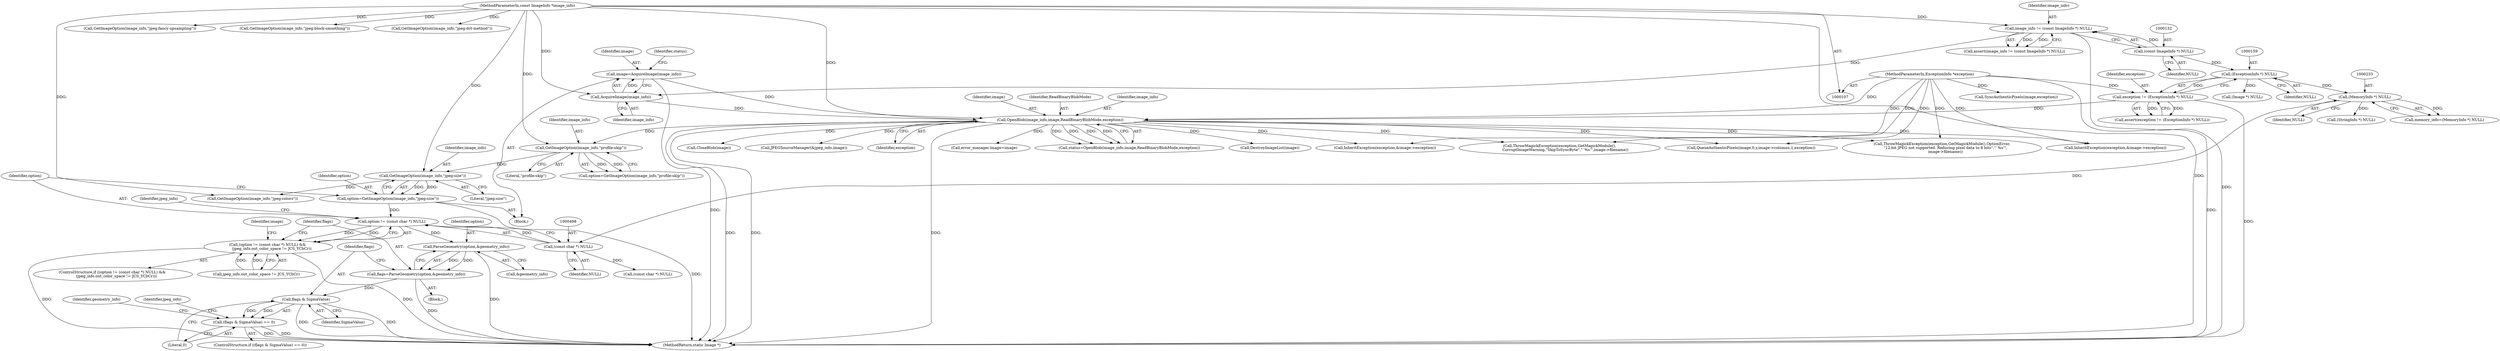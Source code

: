 digraph "0_ImageMagick_f6e9d0d9955e85bdd7540b251cd50d598dacc5e6_29@pointer" {
"1000495" [label="(Call,option != (const char *) NULL)"];
"1000488" [label="(Call,option=GetImageOption(image_info,\"jpeg:size\"))"];
"1000490" [label="(Call,GetImageOption(image_info,\"jpeg:size\"))"];
"1000320" [label="(Call,GetImageOption(image_info,\"profile:skip\"))"];
"1000179" [label="(Call,OpenBlob(image_info,image,ReadBinaryBlobMode,exception))"];
"1000175" [label="(Call,AcquireImage(image_info))"];
"1000129" [label="(Call,image_info != (const ImageInfo *) NULL)"];
"1000108" [label="(MethodParameterIn,const ImageInfo *image_info)"];
"1000131" [label="(Call,(const ImageInfo *) NULL)"];
"1000173" [label="(Call,image=AcquireImage(image_info))"];
"1000156" [label="(Call,exception != (ExceptionInfo *) NULL)"];
"1000109" [label="(MethodParameterIn,ExceptionInfo *exception)"];
"1000158" [label="(Call,(ExceptionInfo *) NULL)"];
"1000497" [label="(Call,(const char *) NULL)"];
"1000232" [label="(Call,(MemoryInfo *) NULL)"];
"1000494" [label="(Call,(option != (const char *) NULL) && \n      (jpeg_info.out_color_space != JCS_YCbCr))"];
"1000511" [label="(Call,ParseGeometry(option,&geometry_info))"];
"1000509" [label="(Call,flags=ParseGeometry(option,&geometry_info))"];
"1000517" [label="(Call,flags & SigmaValue)"];
"1000516" [label="(Call,(flags & SigmaValue) == 0)"];
"1000128" [label="(Call,assert(image_info != (const ImageInfo *) NULL))"];
"1000269" [label="(Call,CloseBlob(image))"];
"1000678" [label="(Call,(const char *) NULL)"];
"1000309" [label="(Call,JPEGSourceManager(&jpeg_info,image))"];
"1000234" [label="(Identifier,NULL)"];
"1000512" [label="(Identifier,option)"];
"1000650" [label="(Call,ThrowMagickException(exception,GetMagickModule(),OptionError,\n      \"12-bit JPEG not supported. Reducing pixel data to 8 bits\",\"`%s'\",\n      image->filename))"];
"1000110" [label="(Block,)"];
"1000321" [label="(Identifier,image_info)"];
"1000175" [label="(Call,AcquireImage(image_info))"];
"1000523" [label="(Identifier,geometry_info)"];
"1000182" [label="(Identifier,ReadBinaryBlobMode)"];
"1000318" [label="(Call,option=GetImageOption(image_info,\"profile:skip\"))"];
"1000176" [label="(Identifier,image_info)"];
"1000499" [label="(Identifier,NULL)"];
"1000489" [label="(Identifier,option)"];
"1000109" [label="(MethodParameterIn,ExceptionInfo *exception)"];
"1000256" [label="(Call,(StringInfo *) NULL)"];
"1000155" [label="(Call,assert(exception != (ExceptionInfo *) NULL))"];
"1000496" [label="(Identifier,option)"];
"1000516" [label="(Call,(flags & SigmaValue) == 0)"];
"1000320" [label="(Call,GetImageOption(image_info,\"profile:skip\"))"];
"1000179" [label="(Call,OpenBlob(image_info,image,ReadBinaryBlobMode,exception))"];
"1000515" [label="(ControlStructure,if ((flags & SigmaValue) == 0))"];
"1000491" [label="(Identifier,image_info)"];
"1000322" [label="(Literal,\"profile:skip\")"];
"1000520" [label="(Literal,0)"];
"1000174" [label="(Identifier,image)"];
"1000518" [label="(Identifier,flags)"];
"1000108" [label="(MethodParameterIn,const ImageInfo *image_info)"];
"1000509" [label="(Call,flags=ParseGeometry(option,&geometry_info))"];
"1000493" [label="(ControlStructure,if ((option != (const char *) NULL) && \n      (jpeg_info.out_color_space != JCS_YCbCr)))"];
"1000497" [label="(Call,(const char *) NULL)"];
"1000510" [label="(Identifier,flags)"];
"1000517" [label="(Call,flags & SigmaValue)"];
"1000235" [label="(Call,error_manager.image=image)"];
"1000178" [label="(Identifier,status)"];
"1001746" [label="(Call,SyncAuthenticPixels(image,exception))"];
"1000180" [label="(Identifier,image_info)"];
"1000181" [label="(Identifier,image)"];
"1000806" [label="(Call,GetImageOption(image_info,\"jpeg:fancy-upsampling\"))"];
"1000697" [label="(Call,GetImageOption(image_info,\"jpeg:block-smoothing\"))"];
"1000620" [label="(Identifier,image)"];
"1000519" [label="(Identifier,SigmaValue)"];
"1001354" [label="(Call,ThrowMagickException(exception,GetMagickModule(),\n          CorruptImageWarning,\"SkipToSyncByte\",\"`%s'\",image->filename))"];
"1001067" [label="(Call,InheritException(exception,&image->exception))"];
"1000177" [label="(Call,status=OpenBlob(image_info,image,ReadBinaryBlobMode,exception))"];
"1000131" [label="(Call,(const ImageInfo *) NULL)"];
"1000494" [label="(Call,(option != (const char *) NULL) && \n      (jpeg_info.out_color_space != JCS_YCbCr))"];
"1000289" [label="(Call,InheritException(exception,&image->exception))"];
"1000160" [label="(Identifier,NULL)"];
"1000530" [label="(Identifier,jpeg_info)"];
"1000173" [label="(Call,image=AcquireImage(image_info))"];
"1000232" [label="(Call,(MemoryInfo *) NULL)"];
"1000724" [label="(Call,GetImageOption(image_info,\"jpeg:dct-method\"))"];
"1001369" [label="(Call,QueueAuthenticPixels(image,0,y,image->columns,1,exception))"];
"1000505" [label="(Block,)"];
"1000492" [label="(Literal,\"jpeg:size\")"];
"1000495" [label="(Call,option != (const char *) NULL)"];
"1001807" [label="(MethodReturn,static Image *)"];
"1000156" [label="(Call,exception != (ExceptionInfo *) NULL)"];
"1000194" [label="(Call,(Image *) NULL)"];
"1000230" [label="(Call,memory_info=(MemoryInfo *) NULL)"];
"1000500" [label="(Call,jpeg_info.out_color_space != JCS_YCbCr)"];
"1000158" [label="(Call,(ExceptionInfo *) NULL)"];
"1000133" [label="(Identifier,NULL)"];
"1000191" [label="(Call,DestroyImageList(image))"];
"1000490" [label="(Call,GetImageOption(image_info,\"jpeg:size\"))"];
"1000130" [label="(Identifier,image_info)"];
"1000511" [label="(Call,ParseGeometry(option,&geometry_info))"];
"1000129" [label="(Call,image_info != (const ImageInfo *) NULL)"];
"1000183" [label="(Identifier,exception)"];
"1000672" [label="(Call,GetImageOption(image_info,\"jpeg:colors\"))"];
"1000157" [label="(Identifier,exception)"];
"1000513" [label="(Call,&geometry_info)"];
"1000502" [label="(Identifier,jpeg_info)"];
"1000488" [label="(Call,option=GetImageOption(image_info,\"jpeg:size\"))"];
"1000495" -> "1000494"  [label="AST: "];
"1000495" -> "1000497"  [label="CFG: "];
"1000496" -> "1000495"  [label="AST: "];
"1000497" -> "1000495"  [label="AST: "];
"1000502" -> "1000495"  [label="CFG: "];
"1000494" -> "1000495"  [label="CFG: "];
"1000495" -> "1000494"  [label="DDG: "];
"1000495" -> "1000494"  [label="DDG: "];
"1000488" -> "1000495"  [label="DDG: "];
"1000497" -> "1000495"  [label="DDG: "];
"1000495" -> "1000511"  [label="DDG: "];
"1000488" -> "1000110"  [label="AST: "];
"1000488" -> "1000490"  [label="CFG: "];
"1000489" -> "1000488"  [label="AST: "];
"1000490" -> "1000488"  [label="AST: "];
"1000496" -> "1000488"  [label="CFG: "];
"1000488" -> "1001807"  [label="DDG: "];
"1000490" -> "1000488"  [label="DDG: "];
"1000490" -> "1000488"  [label="DDG: "];
"1000490" -> "1000492"  [label="CFG: "];
"1000491" -> "1000490"  [label="AST: "];
"1000492" -> "1000490"  [label="AST: "];
"1000320" -> "1000490"  [label="DDG: "];
"1000108" -> "1000490"  [label="DDG: "];
"1000490" -> "1000672"  [label="DDG: "];
"1000320" -> "1000318"  [label="AST: "];
"1000320" -> "1000322"  [label="CFG: "];
"1000321" -> "1000320"  [label="AST: "];
"1000322" -> "1000320"  [label="AST: "];
"1000318" -> "1000320"  [label="CFG: "];
"1000320" -> "1000318"  [label="DDG: "];
"1000320" -> "1000318"  [label="DDG: "];
"1000179" -> "1000320"  [label="DDG: "];
"1000108" -> "1000320"  [label="DDG: "];
"1000179" -> "1000177"  [label="AST: "];
"1000179" -> "1000183"  [label="CFG: "];
"1000180" -> "1000179"  [label="AST: "];
"1000181" -> "1000179"  [label="AST: "];
"1000182" -> "1000179"  [label="AST: "];
"1000183" -> "1000179"  [label="AST: "];
"1000177" -> "1000179"  [label="CFG: "];
"1000179" -> "1001807"  [label="DDG: "];
"1000179" -> "1001807"  [label="DDG: "];
"1000179" -> "1001807"  [label="DDG: "];
"1000179" -> "1000177"  [label="DDG: "];
"1000179" -> "1000177"  [label="DDG: "];
"1000179" -> "1000177"  [label="DDG: "];
"1000179" -> "1000177"  [label="DDG: "];
"1000175" -> "1000179"  [label="DDG: "];
"1000108" -> "1000179"  [label="DDG: "];
"1000173" -> "1000179"  [label="DDG: "];
"1000156" -> "1000179"  [label="DDG: "];
"1000109" -> "1000179"  [label="DDG: "];
"1000179" -> "1000191"  [label="DDG: "];
"1000179" -> "1000235"  [label="DDG: "];
"1000179" -> "1000269"  [label="DDG: "];
"1000179" -> "1000289"  [label="DDG: "];
"1000179" -> "1000309"  [label="DDG: "];
"1000179" -> "1000650"  [label="DDG: "];
"1000179" -> "1001067"  [label="DDG: "];
"1000179" -> "1001354"  [label="DDG: "];
"1000179" -> "1001369"  [label="DDG: "];
"1000175" -> "1000173"  [label="AST: "];
"1000175" -> "1000176"  [label="CFG: "];
"1000176" -> "1000175"  [label="AST: "];
"1000173" -> "1000175"  [label="CFG: "];
"1000175" -> "1000173"  [label="DDG: "];
"1000129" -> "1000175"  [label="DDG: "];
"1000108" -> "1000175"  [label="DDG: "];
"1000129" -> "1000128"  [label="AST: "];
"1000129" -> "1000131"  [label="CFG: "];
"1000130" -> "1000129"  [label="AST: "];
"1000131" -> "1000129"  [label="AST: "];
"1000128" -> "1000129"  [label="CFG: "];
"1000129" -> "1001807"  [label="DDG: "];
"1000129" -> "1000128"  [label="DDG: "];
"1000129" -> "1000128"  [label="DDG: "];
"1000108" -> "1000129"  [label="DDG: "];
"1000131" -> "1000129"  [label="DDG: "];
"1000108" -> "1000107"  [label="AST: "];
"1000108" -> "1001807"  [label="DDG: "];
"1000108" -> "1000672"  [label="DDG: "];
"1000108" -> "1000697"  [label="DDG: "];
"1000108" -> "1000724"  [label="DDG: "];
"1000108" -> "1000806"  [label="DDG: "];
"1000131" -> "1000133"  [label="CFG: "];
"1000132" -> "1000131"  [label="AST: "];
"1000133" -> "1000131"  [label="AST: "];
"1000131" -> "1000158"  [label="DDG: "];
"1000173" -> "1000110"  [label="AST: "];
"1000174" -> "1000173"  [label="AST: "];
"1000178" -> "1000173"  [label="CFG: "];
"1000173" -> "1001807"  [label="DDG: "];
"1000156" -> "1000155"  [label="AST: "];
"1000156" -> "1000158"  [label="CFG: "];
"1000157" -> "1000156"  [label="AST: "];
"1000158" -> "1000156"  [label="AST: "];
"1000155" -> "1000156"  [label="CFG: "];
"1000156" -> "1001807"  [label="DDG: "];
"1000156" -> "1000155"  [label="DDG: "];
"1000156" -> "1000155"  [label="DDG: "];
"1000109" -> "1000156"  [label="DDG: "];
"1000158" -> "1000156"  [label="DDG: "];
"1000109" -> "1000107"  [label="AST: "];
"1000109" -> "1001807"  [label="DDG: "];
"1000109" -> "1000289"  [label="DDG: "];
"1000109" -> "1000650"  [label="DDG: "];
"1000109" -> "1001067"  [label="DDG: "];
"1000109" -> "1001354"  [label="DDG: "];
"1000109" -> "1001369"  [label="DDG: "];
"1000109" -> "1001746"  [label="DDG: "];
"1000158" -> "1000160"  [label="CFG: "];
"1000159" -> "1000158"  [label="AST: "];
"1000160" -> "1000158"  [label="AST: "];
"1000158" -> "1000194"  [label="DDG: "];
"1000158" -> "1000232"  [label="DDG: "];
"1000497" -> "1000499"  [label="CFG: "];
"1000498" -> "1000497"  [label="AST: "];
"1000499" -> "1000497"  [label="AST: "];
"1000232" -> "1000497"  [label="DDG: "];
"1000497" -> "1000678"  [label="DDG: "];
"1000232" -> "1000230"  [label="AST: "];
"1000232" -> "1000234"  [label="CFG: "];
"1000233" -> "1000232"  [label="AST: "];
"1000234" -> "1000232"  [label="AST: "];
"1000230" -> "1000232"  [label="CFG: "];
"1000232" -> "1000230"  [label="DDG: "];
"1000232" -> "1000256"  [label="DDG: "];
"1000494" -> "1000493"  [label="AST: "];
"1000494" -> "1000500"  [label="CFG: "];
"1000500" -> "1000494"  [label="AST: "];
"1000510" -> "1000494"  [label="CFG: "];
"1000620" -> "1000494"  [label="CFG: "];
"1000494" -> "1001807"  [label="DDG: "];
"1000494" -> "1001807"  [label="DDG: "];
"1000500" -> "1000494"  [label="DDG: "];
"1000500" -> "1000494"  [label="DDG: "];
"1000511" -> "1000509"  [label="AST: "];
"1000511" -> "1000513"  [label="CFG: "];
"1000512" -> "1000511"  [label="AST: "];
"1000513" -> "1000511"  [label="AST: "];
"1000509" -> "1000511"  [label="CFG: "];
"1000511" -> "1001807"  [label="DDG: "];
"1000511" -> "1000509"  [label="DDG: "];
"1000511" -> "1000509"  [label="DDG: "];
"1000509" -> "1000505"  [label="AST: "];
"1000510" -> "1000509"  [label="AST: "];
"1000518" -> "1000509"  [label="CFG: "];
"1000509" -> "1001807"  [label="DDG: "];
"1000509" -> "1000517"  [label="DDG: "];
"1000517" -> "1000516"  [label="AST: "];
"1000517" -> "1000519"  [label="CFG: "];
"1000518" -> "1000517"  [label="AST: "];
"1000519" -> "1000517"  [label="AST: "];
"1000520" -> "1000517"  [label="CFG: "];
"1000517" -> "1001807"  [label="DDG: "];
"1000517" -> "1001807"  [label="DDG: "];
"1000517" -> "1000516"  [label="DDG: "];
"1000517" -> "1000516"  [label="DDG: "];
"1000516" -> "1000515"  [label="AST: "];
"1000516" -> "1000520"  [label="CFG: "];
"1000520" -> "1000516"  [label="AST: "];
"1000523" -> "1000516"  [label="CFG: "];
"1000530" -> "1000516"  [label="CFG: "];
"1000516" -> "1001807"  [label="DDG: "];
"1000516" -> "1001807"  [label="DDG: "];
}
